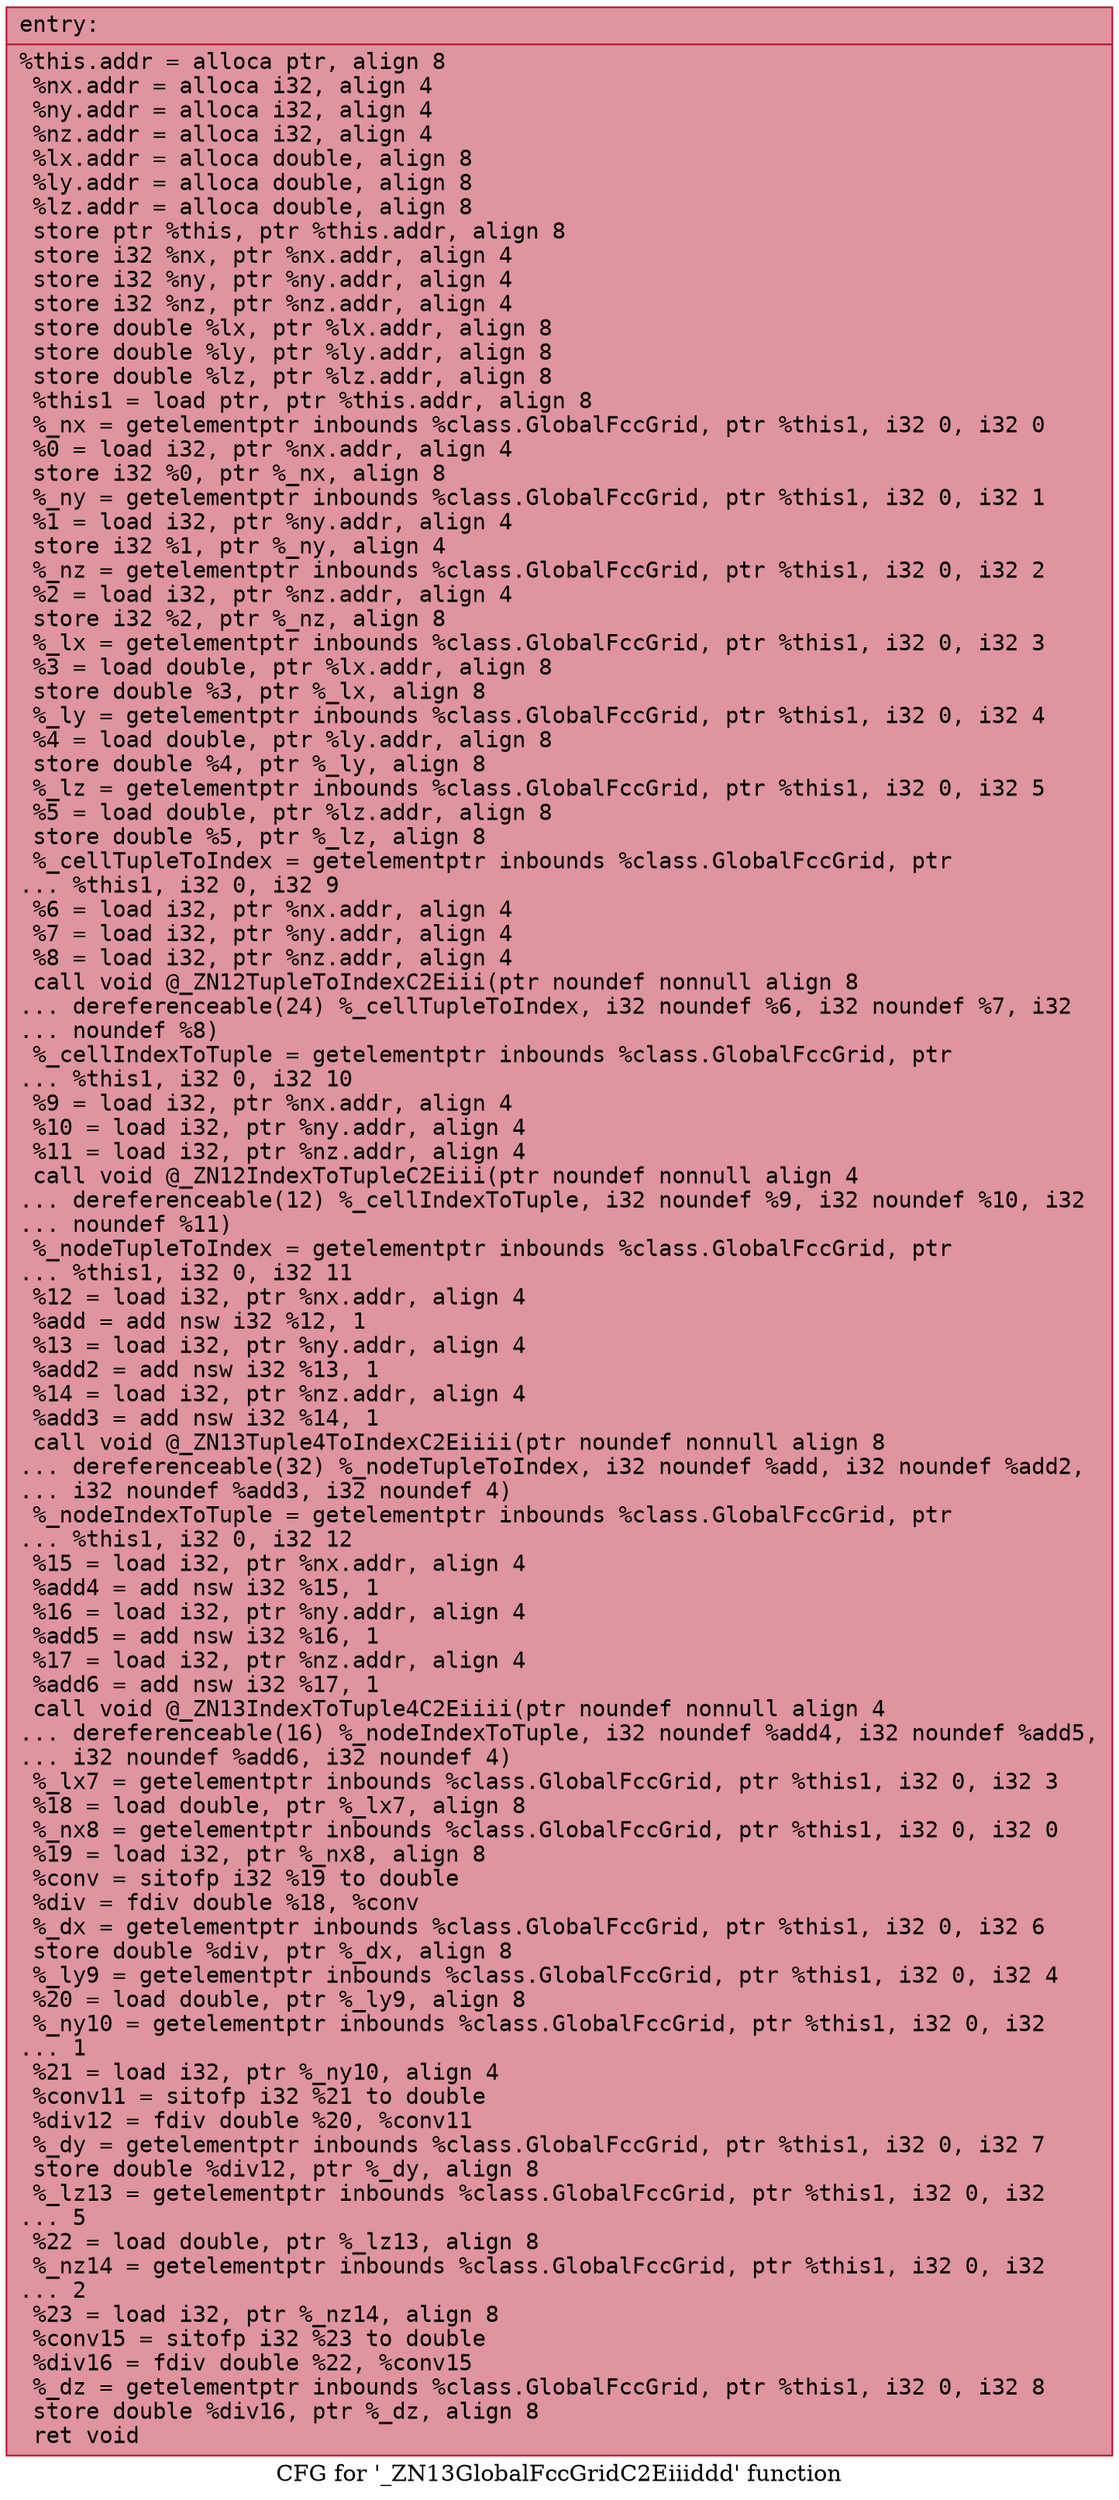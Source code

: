 digraph "CFG for '_ZN13GlobalFccGridC2Eiiiddd' function" {
	label="CFG for '_ZN13GlobalFccGridC2Eiiiddd' function";

	Node0x55c6063257f0 [shape=record,color="#b70d28ff", style=filled, fillcolor="#b70d2870" fontname="Courier",label="{entry:\l|  %this.addr = alloca ptr, align 8\l  %nx.addr = alloca i32, align 4\l  %ny.addr = alloca i32, align 4\l  %nz.addr = alloca i32, align 4\l  %lx.addr = alloca double, align 8\l  %ly.addr = alloca double, align 8\l  %lz.addr = alloca double, align 8\l  store ptr %this, ptr %this.addr, align 8\l  store i32 %nx, ptr %nx.addr, align 4\l  store i32 %ny, ptr %ny.addr, align 4\l  store i32 %nz, ptr %nz.addr, align 4\l  store double %lx, ptr %lx.addr, align 8\l  store double %ly, ptr %ly.addr, align 8\l  store double %lz, ptr %lz.addr, align 8\l  %this1 = load ptr, ptr %this.addr, align 8\l  %_nx = getelementptr inbounds %class.GlobalFccGrid, ptr %this1, i32 0, i32 0\l  %0 = load i32, ptr %nx.addr, align 4\l  store i32 %0, ptr %_nx, align 8\l  %_ny = getelementptr inbounds %class.GlobalFccGrid, ptr %this1, i32 0, i32 1\l  %1 = load i32, ptr %ny.addr, align 4\l  store i32 %1, ptr %_ny, align 4\l  %_nz = getelementptr inbounds %class.GlobalFccGrid, ptr %this1, i32 0, i32 2\l  %2 = load i32, ptr %nz.addr, align 4\l  store i32 %2, ptr %_nz, align 8\l  %_lx = getelementptr inbounds %class.GlobalFccGrid, ptr %this1, i32 0, i32 3\l  %3 = load double, ptr %lx.addr, align 8\l  store double %3, ptr %_lx, align 8\l  %_ly = getelementptr inbounds %class.GlobalFccGrid, ptr %this1, i32 0, i32 4\l  %4 = load double, ptr %ly.addr, align 8\l  store double %4, ptr %_ly, align 8\l  %_lz = getelementptr inbounds %class.GlobalFccGrid, ptr %this1, i32 0, i32 5\l  %5 = load double, ptr %lz.addr, align 8\l  store double %5, ptr %_lz, align 8\l  %_cellTupleToIndex = getelementptr inbounds %class.GlobalFccGrid, ptr\l... %this1, i32 0, i32 9\l  %6 = load i32, ptr %nx.addr, align 4\l  %7 = load i32, ptr %ny.addr, align 4\l  %8 = load i32, ptr %nz.addr, align 4\l  call void @_ZN12TupleToIndexC2Eiii(ptr noundef nonnull align 8\l... dereferenceable(24) %_cellTupleToIndex, i32 noundef %6, i32 noundef %7, i32\l... noundef %8)\l  %_cellIndexToTuple = getelementptr inbounds %class.GlobalFccGrid, ptr\l... %this1, i32 0, i32 10\l  %9 = load i32, ptr %nx.addr, align 4\l  %10 = load i32, ptr %ny.addr, align 4\l  %11 = load i32, ptr %nz.addr, align 4\l  call void @_ZN12IndexToTupleC2Eiii(ptr noundef nonnull align 4\l... dereferenceable(12) %_cellIndexToTuple, i32 noundef %9, i32 noundef %10, i32\l... noundef %11)\l  %_nodeTupleToIndex = getelementptr inbounds %class.GlobalFccGrid, ptr\l... %this1, i32 0, i32 11\l  %12 = load i32, ptr %nx.addr, align 4\l  %add = add nsw i32 %12, 1\l  %13 = load i32, ptr %ny.addr, align 4\l  %add2 = add nsw i32 %13, 1\l  %14 = load i32, ptr %nz.addr, align 4\l  %add3 = add nsw i32 %14, 1\l  call void @_ZN13Tuple4ToIndexC2Eiiii(ptr noundef nonnull align 8\l... dereferenceable(32) %_nodeTupleToIndex, i32 noundef %add, i32 noundef %add2,\l... i32 noundef %add3, i32 noundef 4)\l  %_nodeIndexToTuple = getelementptr inbounds %class.GlobalFccGrid, ptr\l... %this1, i32 0, i32 12\l  %15 = load i32, ptr %nx.addr, align 4\l  %add4 = add nsw i32 %15, 1\l  %16 = load i32, ptr %ny.addr, align 4\l  %add5 = add nsw i32 %16, 1\l  %17 = load i32, ptr %nz.addr, align 4\l  %add6 = add nsw i32 %17, 1\l  call void @_ZN13IndexToTuple4C2Eiiii(ptr noundef nonnull align 4\l... dereferenceable(16) %_nodeIndexToTuple, i32 noundef %add4, i32 noundef %add5,\l... i32 noundef %add6, i32 noundef 4)\l  %_lx7 = getelementptr inbounds %class.GlobalFccGrid, ptr %this1, i32 0, i32 3\l  %18 = load double, ptr %_lx7, align 8\l  %_nx8 = getelementptr inbounds %class.GlobalFccGrid, ptr %this1, i32 0, i32 0\l  %19 = load i32, ptr %_nx8, align 8\l  %conv = sitofp i32 %19 to double\l  %div = fdiv double %18, %conv\l  %_dx = getelementptr inbounds %class.GlobalFccGrid, ptr %this1, i32 0, i32 6\l  store double %div, ptr %_dx, align 8\l  %_ly9 = getelementptr inbounds %class.GlobalFccGrid, ptr %this1, i32 0, i32 4\l  %20 = load double, ptr %_ly9, align 8\l  %_ny10 = getelementptr inbounds %class.GlobalFccGrid, ptr %this1, i32 0, i32\l... 1\l  %21 = load i32, ptr %_ny10, align 4\l  %conv11 = sitofp i32 %21 to double\l  %div12 = fdiv double %20, %conv11\l  %_dy = getelementptr inbounds %class.GlobalFccGrid, ptr %this1, i32 0, i32 7\l  store double %div12, ptr %_dy, align 8\l  %_lz13 = getelementptr inbounds %class.GlobalFccGrid, ptr %this1, i32 0, i32\l... 5\l  %22 = load double, ptr %_lz13, align 8\l  %_nz14 = getelementptr inbounds %class.GlobalFccGrid, ptr %this1, i32 0, i32\l... 2\l  %23 = load i32, ptr %_nz14, align 8\l  %conv15 = sitofp i32 %23 to double\l  %div16 = fdiv double %22, %conv15\l  %_dz = getelementptr inbounds %class.GlobalFccGrid, ptr %this1, i32 0, i32 8\l  store double %div16, ptr %_dz, align 8\l  ret void\l}"];
}
